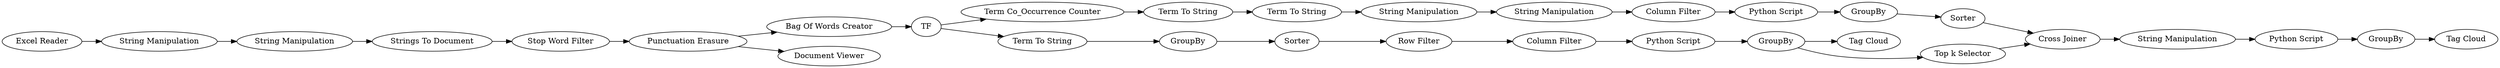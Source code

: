 digraph {
	7 -> 8
	22 -> 32
	4 -> 5
	12 -> 14
	26 -> 21
	21 -> 22
	27 -> 26
	9 -> 3
	18 -> 19
	38 -> 37
	30 -> 39
	30 -> 31
	32 -> 34
	29 -> 30
	14 -> 28
	31 -> 32
	20 -> 25
	1 -> 2
	17 -> 18
	11 -> 12
	8 -> 17
	10 -> 11
	5 -> 7
	8 -> 10
	3 -> 4
	34 -> 36
	36 -> 38
	19 -> 20
	2 -> 9
	5 -> 6
	25 -> 27
	28 -> 29
	27 [label="Column Filter"]
	7 [label="Bag Of Words Creator"]
	9 [label="String Manipulation"]
	18 [label="Term To String"]
	21 [label=GroupBy]
	26 [label="Python Script"]
	8 [label=TF]
	17 [label="Term Co_Occurrence Counter"]
	3 [label="Strings To Document"]
	19 [label="Term To String"]
	31 [label="Top k Selector"]
	6 [label="Document Viewer"]
	25 [label="String Manipulation"]
	12 [label=Sorter]
	10 [label="Term To String"]
	30 [label=GroupBy]
	1 [label="Excel Reader"]
	22 [label=Sorter]
	28 [label="Column Filter"]
	11 [label=GroupBy]
	4 [label="Stop Word Filter"]
	14 [label="Row Filter"]
	38 [label=GroupBy]
	5 [label="Punctuation Erasure"]
	20 [label="String Manipulation"]
	34 [label="String Manipulation"]
	29 [label="Python Script"]
	36 [label="Python Script"]
	39 [label="Tag Cloud"]
	32 [label="Cross Joiner"]
	2 [label="String Manipulation"]
	37 [label="Tag Cloud"]
	rankdir=LR
}
